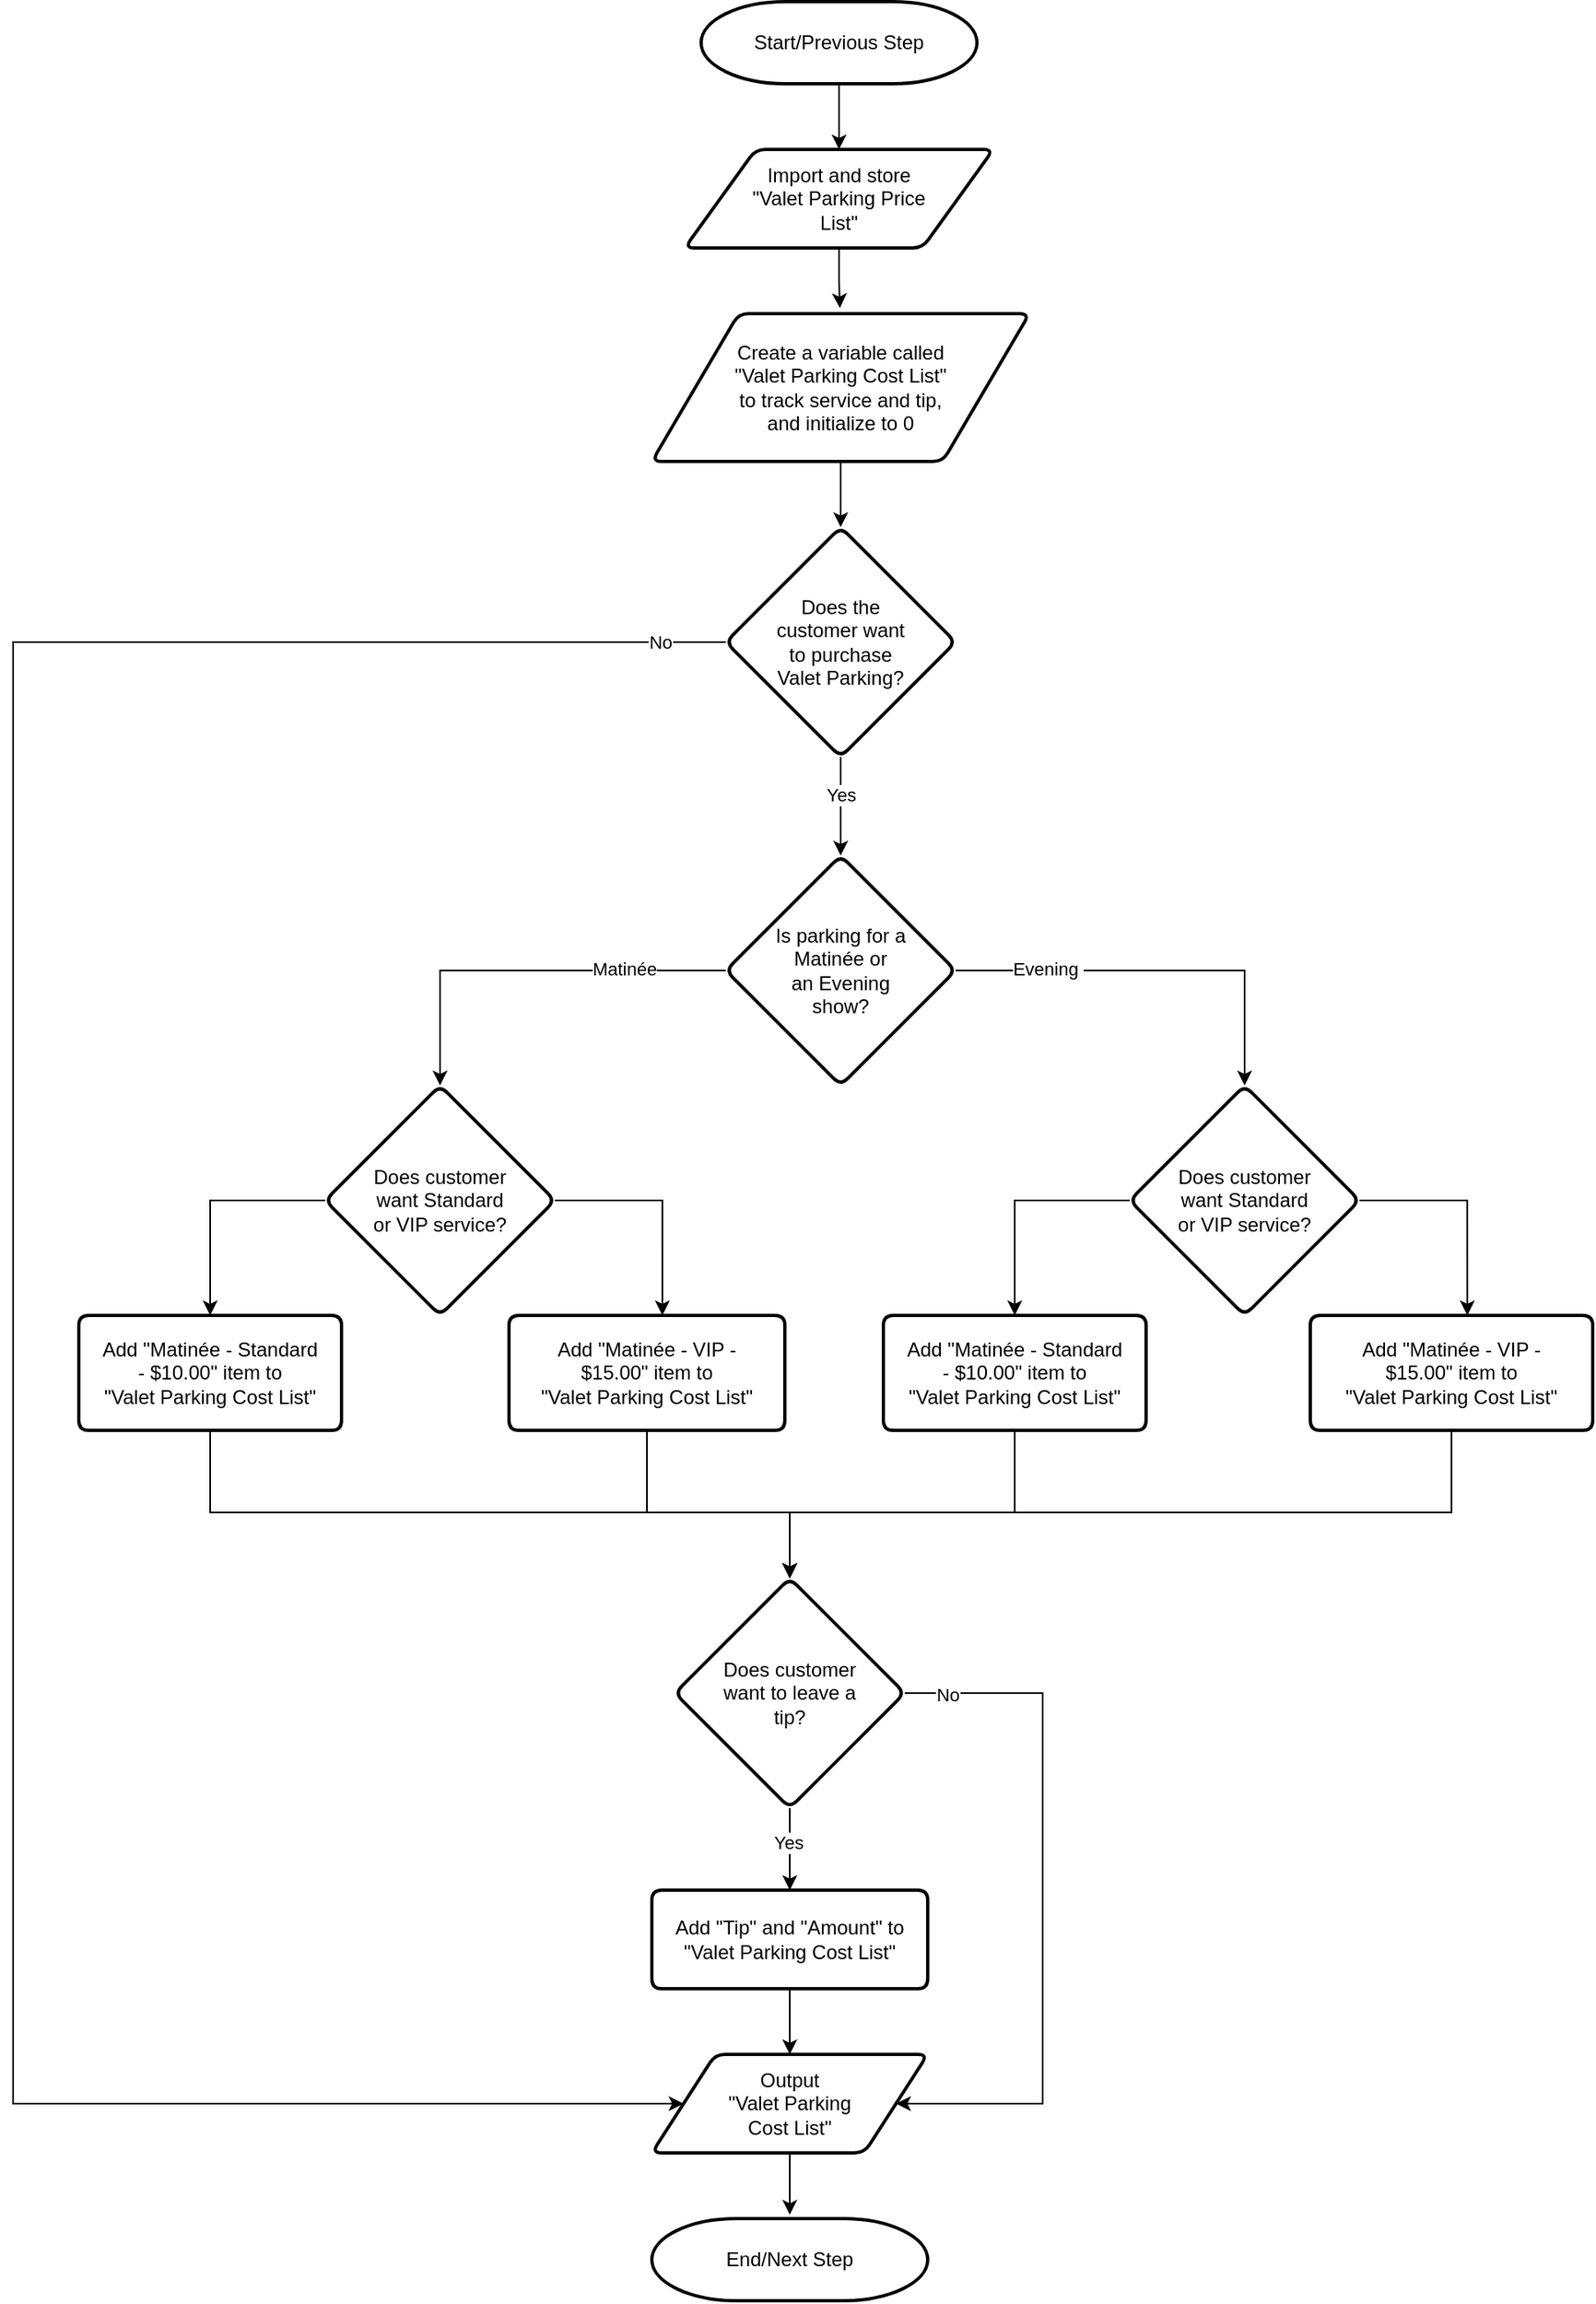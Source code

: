<mxfile scale="1" border="0" version="23.1.2" type="device">
  <diagram id="C5RBs43oDa-KdzZeNtuy" name="Page-1">
    <mxGraphModel dx="1975" dy="1227" grid="1" gridSize="10" guides="1" tooltips="1" connect="1" arrows="1" fold="1" page="1" pageScale="1" pageWidth="827" pageHeight="1169" math="0" shadow="0">
      <root>
        <mxCell id="WIyWlLk6GJQsqaUBKTNV-0" />
        <mxCell id="WIyWlLk6GJQsqaUBKTNV-1" parent="WIyWlLk6GJQsqaUBKTNV-0" />
        <mxCell id="_BHGbHKsS6Eedb4s3Qyd-1" value="Start/Previous Step" style="strokeWidth=2;html=1;shape=mxgraph.flowchart.terminator;whiteSpace=wrap;spacing=20;spacingTop=5;spacingBottom=5;spacingLeft=5;spacingRight=5;" parent="WIyWlLk6GJQsqaUBKTNV-1" vertex="1">
          <mxGeometry x="59" y="160" width="168" height="50" as="geometry" />
        </mxCell>
        <mxCell id="_BHGbHKsS6Eedb4s3Qyd-2" value="" style="endArrow=classic;html=1;rounded=0;exitX=0.5;exitY=1;exitDx=0;exitDy=0;exitPerimeter=0;entryX=0.5;entryY=0;entryDx=0;entryDy=0;" parent="WIyWlLk6GJQsqaUBKTNV-1" source="_BHGbHKsS6Eedb4s3Qyd-1" target="_BHGbHKsS6Eedb4s3Qyd-44" edge="1">
          <mxGeometry width="50" height="50" relative="1" as="geometry">
            <mxPoint x="119" y="324" as="sourcePoint" />
            <mxPoint x="143" y="254" as="targetPoint" />
          </mxGeometry>
        </mxCell>
        <mxCell id="_BHGbHKsS6Eedb4s3Qyd-56" style="edgeStyle=orthogonalEdgeStyle;rounded=0;orthogonalLoop=1;jettySize=auto;html=1;entryX=0.5;entryY=0;entryDx=0;entryDy=0;" parent="WIyWlLk6GJQsqaUBKTNV-1" source="_BHGbHKsS6Eedb4s3Qyd-13" target="ZLTeGnqoFGhZjWjbSRd9-0" edge="1">
          <mxGeometry relative="1" as="geometry">
            <mxPoint x="144" y="660" as="targetPoint" />
          </mxGeometry>
        </mxCell>
        <mxCell id="_BHGbHKsS6Eedb4s3Qyd-57" value="Yes" style="edgeLabel;html=1;align=center;verticalAlign=middle;resizable=0;points=[];" parent="_BHGbHKsS6Eedb4s3Qyd-56" vertex="1" connectable="0">
          <mxGeometry x="-0.377" y="-2" relative="1" as="geometry">
            <mxPoint x="2" y="4" as="offset" />
          </mxGeometry>
        </mxCell>
        <mxCell id="_BHGbHKsS6Eedb4s3Qyd-64" value="" style="edgeStyle=orthogonalEdgeStyle;rounded=0;orthogonalLoop=1;jettySize=auto;html=1;entryX=0;entryY=0.5;entryDx=0;entryDy=0;" parent="WIyWlLk6GJQsqaUBKTNV-1" source="_BHGbHKsS6Eedb4s3Qyd-13" target="_BHGbHKsS6Eedb4s3Qyd-38" edge="1">
          <mxGeometry relative="1" as="geometry">
            <mxPoint x="-16" y="550" as="targetPoint" />
            <Array as="points">
              <mxPoint x="-360" y="550" />
              <mxPoint x="-360" y="1440" />
            </Array>
          </mxGeometry>
        </mxCell>
        <mxCell id="_BHGbHKsS6Eedb4s3Qyd-97" value="No" style="edgeLabel;html=1;align=center;verticalAlign=middle;resizable=0;points=[];" parent="_BHGbHKsS6Eedb4s3Qyd-64" vertex="1" connectable="0">
          <mxGeometry x="-0.954" relative="1" as="geometry">
            <mxPoint as="offset" />
          </mxGeometry>
        </mxCell>
        <mxCell id="_BHGbHKsS6Eedb4s3Qyd-13" value="&lt;p style=&quot;line-height: 120%;&quot;&gt;Does the customer want to purchase Valet Parking?&lt;/p&gt;" style="rhombus;whiteSpace=wrap;html=1;strokeWidth=2;rounded=1;arcSize=12;verticalAlign=middle;horizontal=1;spacing=21;spacingBottom=5;spacingTop=5;spacingLeft=5;spacingRight=5;" parent="WIyWlLk6GJQsqaUBKTNV-1" vertex="1">
          <mxGeometry x="74" y="480" width="140" height="140" as="geometry" />
        </mxCell>
        <mxCell id="_BHGbHKsS6Eedb4s3Qyd-75" value="" style="edgeStyle=orthogonalEdgeStyle;rounded=0;orthogonalLoop=1;jettySize=auto;html=1;" parent="WIyWlLk6GJQsqaUBKTNV-1" source="_BHGbHKsS6Eedb4s3Qyd-36" target="_BHGbHKsS6Eedb4s3Qyd-13" edge="1">
          <mxGeometry relative="1" as="geometry" />
        </mxCell>
        <mxCell id="_BHGbHKsS6Eedb4s3Qyd-36" value="Create a variable called &quot;Valet&amp;nbsp;Parking Cost List&quot; to track service and tip, and initialize to 0" style="shape=parallelogram;html=1;strokeWidth=2;perimeter=parallelogramPerimeter;whiteSpace=wrap;rounded=1;arcSize=12;size=0.23;spacing=20;spacingTop=30;spacingBottom=30;spacingLeft=30;spacingRight=30;" parent="WIyWlLk6GJQsqaUBKTNV-1" vertex="1">
          <mxGeometry x="29" y="350" width="230" height="90" as="geometry" />
        </mxCell>
        <mxCell id="_BHGbHKsS6Eedb4s3Qyd-52" style="edgeStyle=orthogonalEdgeStyle;rounded=0;orthogonalLoop=1;jettySize=auto;html=1;entryX=0.5;entryY=-0.047;entryDx=0;entryDy=0;entryPerimeter=0;" parent="WIyWlLk6GJQsqaUBKTNV-1" source="_BHGbHKsS6Eedb4s3Qyd-38" target="_BHGbHKsS6Eedb4s3Qyd-53" edge="1">
          <mxGeometry relative="1" as="geometry">
            <mxPoint x="110.67" y="1570.0" as="targetPoint" />
          </mxGeometry>
        </mxCell>
        <mxCell id="_BHGbHKsS6Eedb4s3Qyd-38" value="Output &quot;Valet&amp;nbsp;Parking Cost&amp;nbsp;List&quot;" style="shape=parallelogram;html=1;strokeWidth=2;perimeter=parallelogramPerimeter;whiteSpace=wrap;rounded=1;arcSize=12;size=0.23;spacing=20;spacingTop=20;spacingBottom=20;spacingLeft=30;spacingRight=30;" parent="WIyWlLk6GJQsqaUBKTNV-1" vertex="1">
          <mxGeometry x="29.0" y="1410" width="168" height="60" as="geometry" />
        </mxCell>
        <mxCell id="_BHGbHKsS6Eedb4s3Qyd-43" value="" style="edgeStyle=orthogonalEdgeStyle;rounded=0;orthogonalLoop=1;jettySize=auto;html=1;entryX=0.498;entryY=-0.037;entryDx=0;entryDy=0;entryPerimeter=0;" parent="WIyWlLk6GJQsqaUBKTNV-1" source="_BHGbHKsS6Eedb4s3Qyd-44" target="_BHGbHKsS6Eedb4s3Qyd-36" edge="1">
          <mxGeometry relative="1" as="geometry">
            <mxPoint x="143" y="364" as="targetPoint" />
          </mxGeometry>
        </mxCell>
        <mxCell id="_BHGbHKsS6Eedb4s3Qyd-44" value="Import and store &quot;Valet Parking Price List&quot;" style="shape=parallelogram;html=1;strokeWidth=2;perimeter=parallelogramPerimeter;whiteSpace=wrap;rounded=1;arcSize=12;size=0.23;spacing=20;spacingTop=20;spacingBottom=20;spacingLeft=20;spacingRight=20;" parent="WIyWlLk6GJQsqaUBKTNV-1" vertex="1">
          <mxGeometry x="49" y="250" width="188" height="60" as="geometry" />
        </mxCell>
        <mxCell id="_BHGbHKsS6Eedb4s3Qyd-53" value="End/Next Step" style="strokeWidth=2;html=1;shape=mxgraph.flowchart.terminator;whiteSpace=wrap;spacing=20;spacingTop=5;spacingBottom=5;spacingLeft=5;spacingRight=5;" parent="WIyWlLk6GJQsqaUBKTNV-1" vertex="1">
          <mxGeometry x="29.0" y="1510" width="168" height="50" as="geometry" />
        </mxCell>
        <mxCell id="_BHGbHKsS6Eedb4s3Qyd-80" value="" style="edgeStyle=orthogonalEdgeStyle;rounded=0;orthogonalLoop=1;jettySize=auto;html=1;" parent="WIyWlLk6GJQsqaUBKTNV-1" source="_BHGbHKsS6Eedb4s3Qyd-78" edge="1">
          <mxGeometry relative="1" as="geometry">
            <mxPoint x="113" y="1310" as="targetPoint" />
          </mxGeometry>
        </mxCell>
        <mxCell id="_BHGbHKsS6Eedb4s3Qyd-81" value="Yes" style="edgeLabel;html=1;align=center;verticalAlign=middle;resizable=0;points=[];" parent="_BHGbHKsS6Eedb4s3Qyd-80" vertex="1" connectable="0">
          <mxGeometry x="-0.163" y="-1" relative="1" as="geometry">
            <mxPoint as="offset" />
          </mxGeometry>
        </mxCell>
        <mxCell id="ZLTeGnqoFGhZjWjbSRd9-33" style="edgeStyle=orthogonalEdgeStyle;rounded=0;orthogonalLoop=1;jettySize=auto;html=1;entryX=1;entryY=0.5;entryDx=0;entryDy=0;" edge="1" parent="WIyWlLk6GJQsqaUBKTNV-1" source="_BHGbHKsS6Eedb4s3Qyd-78" target="_BHGbHKsS6Eedb4s3Qyd-38">
          <mxGeometry relative="1" as="geometry">
            <Array as="points">
              <mxPoint x="267" y="1190" />
              <mxPoint x="267" y="1440" />
            </Array>
          </mxGeometry>
        </mxCell>
        <mxCell id="ZLTeGnqoFGhZjWjbSRd9-34" value="No" style="edgeLabel;html=1;align=center;verticalAlign=middle;resizable=0;points=[];" vertex="1" connectable="0" parent="ZLTeGnqoFGhZjWjbSRd9-33">
          <mxGeometry x="-0.88" y="-1" relative="1" as="geometry">
            <mxPoint as="offset" />
          </mxGeometry>
        </mxCell>
        <mxCell id="_BHGbHKsS6Eedb4s3Qyd-78" value="&lt;p style=&quot;line-height: 120%;&quot;&gt;Does customer want to leave a tip?&lt;br&gt;&lt;/p&gt;" style="rhombus;whiteSpace=wrap;html=1;strokeWidth=2;rounded=1;arcSize=12;verticalAlign=middle;horizontal=1;spacing=21;spacingBottom=5;spacingTop=5;spacingLeft=5;spacingRight=5;" parent="WIyWlLk6GJQsqaUBKTNV-1" vertex="1">
          <mxGeometry x="43" y="1120" width="140" height="140" as="geometry" />
        </mxCell>
        <mxCell id="ZLTeGnqoFGhZjWjbSRd9-2" value="" style="edgeStyle=orthogonalEdgeStyle;rounded=0;orthogonalLoop=1;jettySize=auto;html=1;entryX=0.5;entryY=0;entryDx=0;entryDy=0;exitX=1;exitY=0.5;exitDx=0;exitDy=0;" edge="1" parent="WIyWlLk6GJQsqaUBKTNV-1" source="ZLTeGnqoFGhZjWjbSRd9-0" target="ZLTeGnqoFGhZjWjbSRd9-21">
          <mxGeometry relative="1" as="geometry">
            <mxPoint x="424" y="820" as="targetPoint" />
            <Array as="points">
              <mxPoint x="390" y="750" />
            </Array>
          </mxGeometry>
        </mxCell>
        <mxCell id="ZLTeGnqoFGhZjWjbSRd9-6" value="Evening&amp;nbsp;" style="edgeLabel;html=1;align=center;verticalAlign=middle;resizable=0;points=[];" vertex="1" connectable="0" parent="ZLTeGnqoFGhZjWjbSRd9-2">
          <mxGeometry x="-0.55" y="1" relative="1" as="geometry">
            <mxPoint as="offset" />
          </mxGeometry>
        </mxCell>
        <mxCell id="ZLTeGnqoFGhZjWjbSRd9-4" style="edgeStyle=orthogonalEdgeStyle;rounded=0;orthogonalLoop=1;jettySize=auto;html=1;entryX=0.5;entryY=0;entryDx=0;entryDy=0;exitX=0;exitY=0.5;exitDx=0;exitDy=0;" edge="1" parent="WIyWlLk6GJQsqaUBKTNV-1" source="ZLTeGnqoFGhZjWjbSRd9-0" target="ZLTeGnqoFGhZjWjbSRd9-3">
          <mxGeometry relative="1" as="geometry">
            <mxPoint x="28.0" y="750" as="sourcePoint" />
            <Array as="points">
              <mxPoint x="-100" y="750" />
            </Array>
          </mxGeometry>
        </mxCell>
        <mxCell id="ZLTeGnqoFGhZjWjbSRd9-5" value="Matinée" style="edgeLabel;html=1;align=center;verticalAlign=middle;resizable=0;points=[];" vertex="1" connectable="0" parent="ZLTeGnqoFGhZjWjbSRd9-4">
          <mxGeometry x="-0.492" y="-1" relative="1" as="geometry">
            <mxPoint as="offset" />
          </mxGeometry>
        </mxCell>
        <mxCell id="ZLTeGnqoFGhZjWjbSRd9-0" value="&lt;p style=&quot;line-height: 120%;&quot;&gt;Is parking for a Matinée or an&amp;nbsp;Evening show?&lt;/p&gt;" style="rhombus;whiteSpace=wrap;html=1;strokeWidth=2;rounded=1;arcSize=12;verticalAlign=middle;horizontal=1;spacing=21;spacingBottom=5;spacingTop=5;spacingLeft=5;spacingRight=5;" vertex="1" parent="WIyWlLk6GJQsqaUBKTNV-1">
          <mxGeometry x="74" y="680" width="140" height="140" as="geometry" />
        </mxCell>
        <mxCell id="ZLTeGnqoFGhZjWjbSRd9-3" value="&lt;p style=&quot;line-height: 120%;&quot;&gt;Does customer want Standard or VIP service?&lt;/p&gt;" style="rhombus;whiteSpace=wrap;html=1;strokeWidth=2;rounded=1;arcSize=12;verticalAlign=middle;horizontal=1;spacing=21;spacingBottom=5;spacingTop=5;spacingLeft=5;spacingRight=5;" vertex="1" parent="WIyWlLk6GJQsqaUBKTNV-1">
          <mxGeometry x="-170" y="820" width="140" height="140" as="geometry" />
        </mxCell>
        <mxCell id="ZLTeGnqoFGhZjWjbSRd9-10" value="" style="edgeStyle=orthogonalEdgeStyle;rounded=0;orthogonalLoop=1;jettySize=auto;html=1;exitX=0;exitY=0.5;exitDx=0;exitDy=0;entryX=0.5;entryY=0;entryDx=0;entryDy=0;" edge="1" parent="WIyWlLk6GJQsqaUBKTNV-1" target="ZLTeGnqoFGhZjWjbSRd9-17" source="ZLTeGnqoFGhZjWjbSRd9-3">
          <mxGeometry relative="1" as="geometry">
            <mxPoint x="-300" y="890" as="sourcePoint" />
            <Array as="points">
              <mxPoint x="-240" y="890" />
            </Array>
            <mxPoint x="-240" y="940" as="targetPoint" />
          </mxGeometry>
        </mxCell>
        <mxCell id="ZLTeGnqoFGhZjWjbSRd9-27" style="edgeStyle=orthogonalEdgeStyle;rounded=0;orthogonalLoop=1;jettySize=auto;html=1;entryX=0.5;entryY=0;entryDx=0;entryDy=0;" edge="1" parent="WIyWlLk6GJQsqaUBKTNV-1" source="ZLTeGnqoFGhZjWjbSRd9-17" target="_BHGbHKsS6Eedb4s3Qyd-78">
          <mxGeometry relative="1" as="geometry">
            <mxPoint x="120" y="1130" as="targetPoint" />
            <Array as="points">
              <mxPoint x="-240" y="1080" />
              <mxPoint x="113" y="1080" />
            </Array>
          </mxGeometry>
        </mxCell>
        <mxCell id="ZLTeGnqoFGhZjWjbSRd9-17" value="Add &quot;Matinée - Standard - $10.00&quot; item to &quot;Valet&amp;nbsp;Parking Cost List&quot;" style="shape=parallelogram;html=1;strokeWidth=2;perimeter=parallelogramPerimeter;whiteSpace=wrap;rounded=1;arcSize=12;size=0;spacing=12;spacingLeft=0;spacingRight=0;" vertex="1" parent="WIyWlLk6GJQsqaUBKTNV-1">
          <mxGeometry x="-320" y="960" width="160" height="70" as="geometry" />
        </mxCell>
        <mxCell id="ZLTeGnqoFGhZjWjbSRd9-28" style="edgeStyle=orthogonalEdgeStyle;rounded=0;orthogonalLoop=1;jettySize=auto;html=1;entryX=0.5;entryY=0;entryDx=0;entryDy=0;" edge="1" parent="WIyWlLk6GJQsqaUBKTNV-1" source="ZLTeGnqoFGhZjWjbSRd9-19" target="_BHGbHKsS6Eedb4s3Qyd-78">
          <mxGeometry relative="1" as="geometry">
            <Array as="points">
              <mxPoint x="26" y="1080" />
              <mxPoint x="113" y="1080" />
            </Array>
          </mxGeometry>
        </mxCell>
        <mxCell id="ZLTeGnqoFGhZjWjbSRd9-19" value="Add &quot;Matinée - VIP - $15.00&quot; item to &quot;Valet&amp;nbsp;Parking Cost List&quot;" style="shape=parallelogram;html=1;strokeWidth=2;perimeter=parallelogramPerimeter;whiteSpace=wrap;rounded=1;arcSize=12;size=0;spacing=12;spacingLeft=0;spacingRight=0;" vertex="1" parent="WIyWlLk6GJQsqaUBKTNV-1">
          <mxGeometry x="-58" y="960" width="168" height="70" as="geometry" />
        </mxCell>
        <mxCell id="ZLTeGnqoFGhZjWjbSRd9-20" style="edgeStyle=orthogonalEdgeStyle;rounded=0;orthogonalLoop=1;jettySize=auto;html=1;entryX=0.556;entryY=0;entryDx=0;entryDy=0;entryPerimeter=0;" edge="1" parent="WIyWlLk6GJQsqaUBKTNV-1" source="ZLTeGnqoFGhZjWjbSRd9-3" target="ZLTeGnqoFGhZjWjbSRd9-19">
          <mxGeometry relative="1" as="geometry">
            <Array as="points">
              <mxPoint x="36" y="890" />
            </Array>
          </mxGeometry>
        </mxCell>
        <mxCell id="ZLTeGnqoFGhZjWjbSRd9-21" value="&lt;p style=&quot;line-height: 120%;&quot;&gt;Does customer want Standard or VIP service?&lt;/p&gt;" style="rhombus;whiteSpace=wrap;html=1;strokeWidth=2;rounded=1;arcSize=12;verticalAlign=middle;horizontal=1;spacing=21;spacingBottom=5;spacingTop=5;spacingLeft=5;spacingRight=5;" vertex="1" parent="WIyWlLk6GJQsqaUBKTNV-1">
          <mxGeometry x="320" y="820" width="140" height="140" as="geometry" />
        </mxCell>
        <mxCell id="ZLTeGnqoFGhZjWjbSRd9-22" value="" style="edgeStyle=orthogonalEdgeStyle;rounded=0;orthogonalLoop=1;jettySize=auto;html=1;exitX=0;exitY=0.5;exitDx=0;exitDy=0;entryX=0.5;entryY=0;entryDx=0;entryDy=0;" edge="1" source="ZLTeGnqoFGhZjWjbSRd9-21" target="ZLTeGnqoFGhZjWjbSRd9-23" parent="WIyWlLk6GJQsqaUBKTNV-1">
          <mxGeometry relative="1" as="geometry">
            <mxPoint x="190" y="890" as="sourcePoint" />
            <Array as="points">
              <mxPoint x="250" y="890" />
            </Array>
            <mxPoint x="250" y="940" as="targetPoint" />
          </mxGeometry>
        </mxCell>
        <mxCell id="ZLTeGnqoFGhZjWjbSRd9-29" style="edgeStyle=orthogonalEdgeStyle;rounded=0;orthogonalLoop=1;jettySize=auto;html=1;entryX=0.5;entryY=0;entryDx=0;entryDy=0;" edge="1" parent="WIyWlLk6GJQsqaUBKTNV-1" source="ZLTeGnqoFGhZjWjbSRd9-23" target="_BHGbHKsS6Eedb4s3Qyd-78">
          <mxGeometry relative="1" as="geometry">
            <mxPoint x="100" y="1130" as="targetPoint" />
            <Array as="points">
              <mxPoint x="250" y="1080" />
              <mxPoint x="113" y="1080" />
            </Array>
          </mxGeometry>
        </mxCell>
        <mxCell id="ZLTeGnqoFGhZjWjbSRd9-23" value="Add &quot;Matinée - Standard - $10.00&quot; item to &quot;Valet&amp;nbsp;Parking Cost List&quot;" style="shape=parallelogram;html=1;strokeWidth=2;perimeter=parallelogramPerimeter;whiteSpace=wrap;rounded=1;arcSize=12;size=0;spacing=12;spacingLeft=0;spacingRight=0;" vertex="1" parent="WIyWlLk6GJQsqaUBKTNV-1">
          <mxGeometry x="170" y="960" width="160" height="70" as="geometry" />
        </mxCell>
        <mxCell id="ZLTeGnqoFGhZjWjbSRd9-30" style="edgeStyle=orthogonalEdgeStyle;rounded=0;orthogonalLoop=1;jettySize=auto;html=1;entryX=0.5;entryY=0;entryDx=0;entryDy=0;" edge="1" parent="WIyWlLk6GJQsqaUBKTNV-1" source="ZLTeGnqoFGhZjWjbSRd9-24" target="_BHGbHKsS6Eedb4s3Qyd-78">
          <mxGeometry relative="1" as="geometry">
            <mxPoint x="130" y="1130" as="targetPoint" />
            <Array as="points">
              <mxPoint x="516" y="1080" />
              <mxPoint x="113" y="1080" />
            </Array>
          </mxGeometry>
        </mxCell>
        <mxCell id="ZLTeGnqoFGhZjWjbSRd9-24" value="Add &quot;Matinée - VIP - $15.00&quot; item to &quot;Valet&amp;nbsp;Parking Cost List&quot;" style="shape=parallelogram;html=1;strokeWidth=2;perimeter=parallelogramPerimeter;whiteSpace=wrap;rounded=1;arcSize=12;size=0;spacing=12;spacingLeft=0;spacingRight=0;" vertex="1" parent="WIyWlLk6GJQsqaUBKTNV-1">
          <mxGeometry x="430" y="960" width="172" height="70" as="geometry" />
        </mxCell>
        <mxCell id="ZLTeGnqoFGhZjWjbSRd9-25" style="edgeStyle=orthogonalEdgeStyle;rounded=0;orthogonalLoop=1;jettySize=auto;html=1;entryX=0.556;entryY=0;entryDx=0;entryDy=0;entryPerimeter=0;" edge="1" source="ZLTeGnqoFGhZjWjbSRd9-21" target="ZLTeGnqoFGhZjWjbSRd9-24" parent="WIyWlLk6GJQsqaUBKTNV-1">
          <mxGeometry relative="1" as="geometry">
            <Array as="points">
              <mxPoint x="526" y="890" />
            </Array>
          </mxGeometry>
        </mxCell>
        <mxCell id="ZLTeGnqoFGhZjWjbSRd9-32" value="" style="edgeStyle=orthogonalEdgeStyle;rounded=0;orthogonalLoop=1;jettySize=auto;html=1;" edge="1" parent="WIyWlLk6GJQsqaUBKTNV-1" source="ZLTeGnqoFGhZjWjbSRd9-31" target="_BHGbHKsS6Eedb4s3Qyd-38">
          <mxGeometry relative="1" as="geometry" />
        </mxCell>
        <mxCell id="ZLTeGnqoFGhZjWjbSRd9-31" value="Add &quot;Tip&quot; and &quot;Amount&quot; to &quot;Valet&amp;nbsp;Parking Cost List&quot;" style="shape=parallelogram;html=1;strokeWidth=2;perimeter=parallelogramPerimeter;whiteSpace=wrap;rounded=1;arcSize=12;size=0;spacing=12;spacingLeft=0;spacingRight=0;" vertex="1" parent="WIyWlLk6GJQsqaUBKTNV-1">
          <mxGeometry x="29" y="1310" width="168" height="60" as="geometry" />
        </mxCell>
      </root>
    </mxGraphModel>
  </diagram>
</mxfile>
